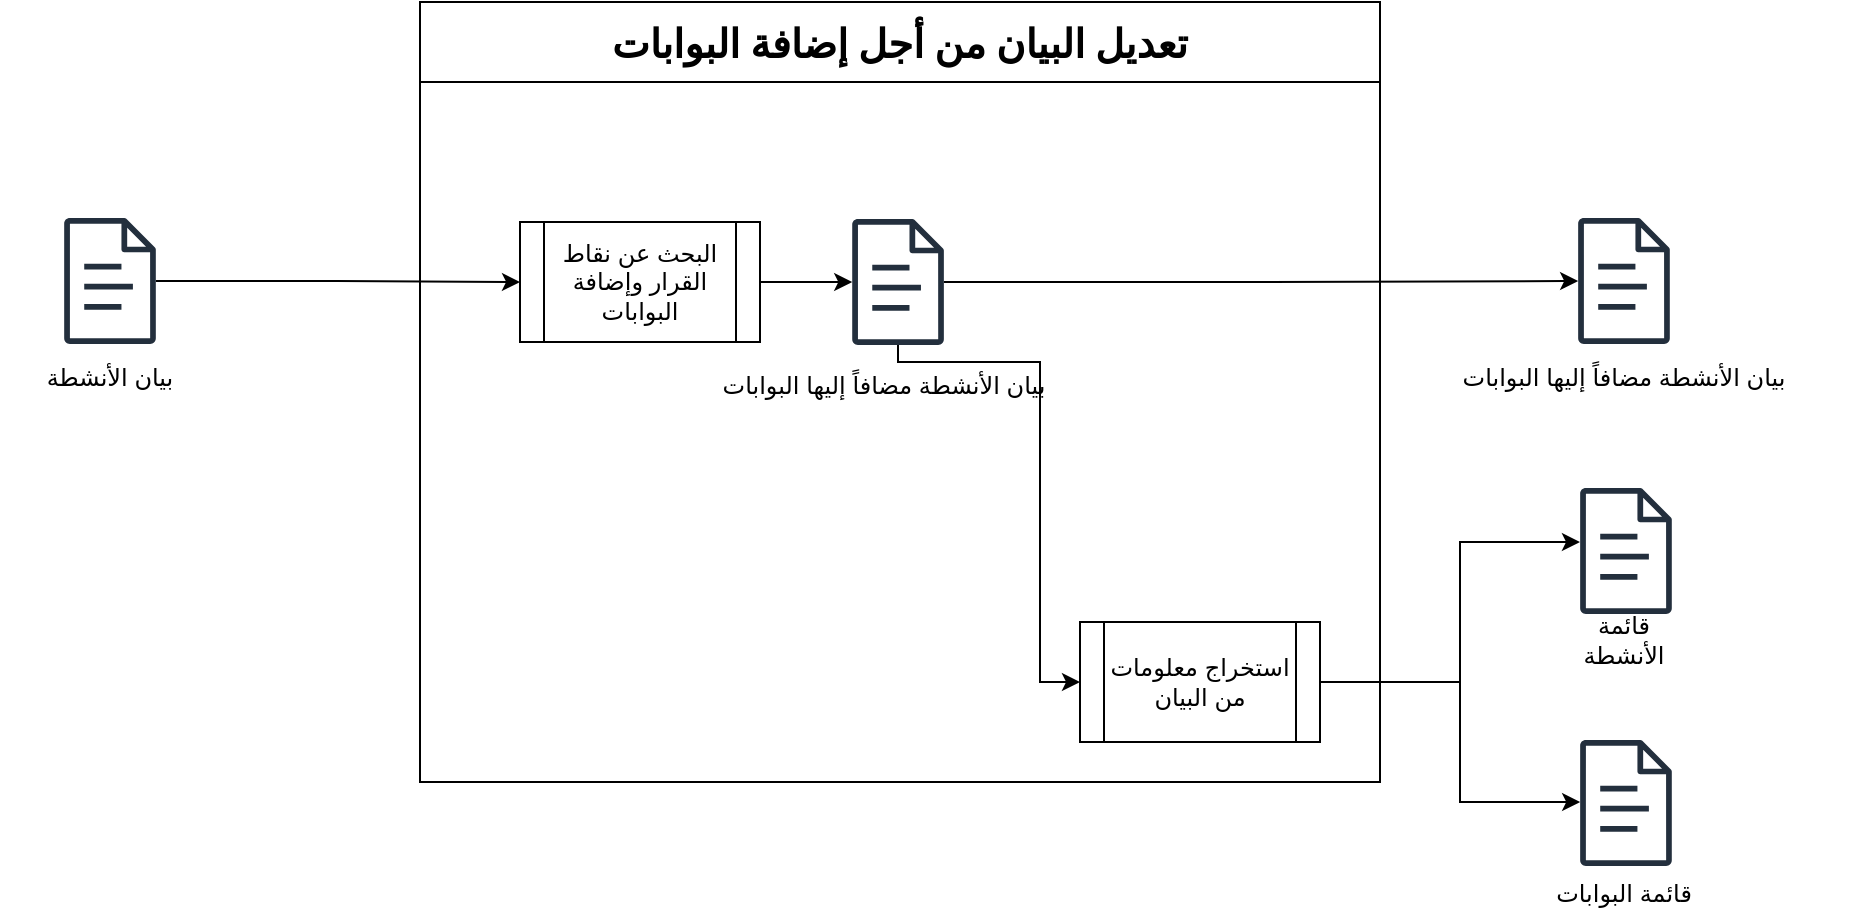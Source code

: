 <mxfile version="24.7.7">
  <diagram name="Page-1" id="B71ELN9mWleD40ZZf5l_">
    <mxGraphModel dx="1226" dy="676" grid="1" gridSize="10" guides="1" tooltips="1" connect="1" arrows="1" fold="1" page="1" pageScale="1" pageWidth="850" pageHeight="1100" math="0" shadow="0">
      <root>
        <mxCell id="0" />
        <mxCell id="1" parent="0" />
        <mxCell id="sdqvHLfYQjea37HF9o9k-1" value="" style="rounded=0;whiteSpace=wrap;html=1;fillColor=default;" parent="1" vertex="1">
          <mxGeometry x="470" y="100" width="480" height="350" as="geometry" />
        </mxCell>
        <mxCell id="sdqvHLfYQjea37HF9o9k-2" value="&lt;span style=&quot;font-size:15.0pt;&lt;br/&gt;mso-ansi-font-size:12.0pt;font-family:&amp;quot;Traditional Arabic&amp;quot;,serif;mso-ascii-font-family:&lt;br/&gt;&amp;quot;Times New Roman&amp;quot;;mso-fareast-font-family:&amp;quot;Times New Roman&amp;quot;;mso-hansi-font-family:&lt;br/&gt;&amp;quot;Times New Roman&amp;quot;;mso-ansi-language:EN-US;mso-fareast-language:EN-US;&lt;br/&gt;mso-bidi-language:AR-SY&quot; dir=&quot;RTL&quot; lang=&quot;AR-SY&quot;&gt;&lt;b&gt;تعديل البيان من أجل إضافة البوابات&lt;/b&gt;&lt;/span&gt;" style="rounded=0;whiteSpace=wrap;html=1;" parent="1" vertex="1">
          <mxGeometry x="470" y="60" width="480" height="40" as="geometry" />
        </mxCell>
        <mxCell id="sdqvHLfYQjea37HF9o9k-3" style="edgeStyle=orthogonalEdgeStyle;rounded=0;orthogonalLoop=1;jettySize=auto;html=1;entryX=0;entryY=0.5;entryDx=0;entryDy=0;" parent="1" source="sdqvHLfYQjea37HF9o9k-4" target="sdqvHLfYQjea37HF9o9k-7" edge="1">
          <mxGeometry relative="1" as="geometry" />
        </mxCell>
        <mxCell id="sdqvHLfYQjea37HF9o9k-4" value="" style="sketch=0;outlineConnect=0;fontColor=#232F3E;gradientColor=none;fillColor=#232F3D;strokeColor=none;dashed=0;verticalLabelPosition=bottom;verticalAlign=top;align=center;html=1;fontSize=12;fontStyle=0;aspect=fixed;pointerEvents=1;shape=mxgraph.aws4.document;" parent="1" vertex="1">
          <mxGeometry x="291.98" y="168" width="46.04" height="63" as="geometry" />
        </mxCell>
        <mxCell id="sdqvHLfYQjea37HF9o9k-5" value="بيان الأنشطة" style="text;html=1;align=center;verticalAlign=middle;whiteSpace=wrap;rounded=0;" parent="1" vertex="1">
          <mxGeometry x="260" y="238" width="110" height="20" as="geometry" />
        </mxCell>
        <mxCell id="sdqvHLfYQjea37HF9o9k-6" style="edgeStyle=orthogonalEdgeStyle;rounded=0;orthogonalLoop=1;jettySize=auto;html=1;" parent="1" source="sdqvHLfYQjea37HF9o9k-7" target="sdqvHLfYQjea37HF9o9k-8" edge="1">
          <mxGeometry relative="1" as="geometry" />
        </mxCell>
        <mxCell id="sdqvHLfYQjea37HF9o9k-7" value="البحث عن نقاط القرار وإضافة البوابات" style="shape=process;whiteSpace=wrap;html=1;backgroundOutline=1;" parent="1" vertex="1">
          <mxGeometry x="520" y="170" width="120" height="60" as="geometry" />
        </mxCell>
        <mxCell id="sdqvHLfYQjea37HF9o9k-12" style="edgeStyle=orthogonalEdgeStyle;rounded=0;orthogonalLoop=1;jettySize=auto;html=1;" parent="1" source="sdqvHLfYQjea37HF9o9k-8" target="sdqvHLfYQjea37HF9o9k-11" edge="1">
          <mxGeometry relative="1" as="geometry" />
        </mxCell>
        <mxCell id="sdqvHLfYQjea37HF9o9k-16" style="edgeStyle=orthogonalEdgeStyle;rounded=0;orthogonalLoop=1;jettySize=auto;html=1;entryX=0;entryY=0.5;entryDx=0;entryDy=0;" parent="1" source="sdqvHLfYQjea37HF9o9k-8" target="sdqvHLfYQjea37HF9o9k-13" edge="1">
          <mxGeometry relative="1" as="geometry">
            <Array as="points">
              <mxPoint x="709" y="240" />
              <mxPoint x="780" y="240" />
              <mxPoint x="780" y="400" />
            </Array>
          </mxGeometry>
        </mxCell>
        <mxCell id="sdqvHLfYQjea37HF9o9k-8" value="" style="sketch=0;outlineConnect=0;fontColor=#232F3E;gradientColor=none;fillColor=#232F3D;strokeColor=none;dashed=0;verticalLabelPosition=bottom;verticalAlign=top;align=center;html=1;fontSize=12;fontStyle=0;aspect=fixed;pointerEvents=1;shape=mxgraph.aws4.document;" parent="1" vertex="1">
          <mxGeometry x="686" y="168.5" width="46.04" height="63" as="geometry" />
        </mxCell>
        <mxCell id="sdqvHLfYQjea37HF9o9k-9" value="بيان الأنشطة مضافاً إليها البوابات" style="text;html=1;align=center;verticalAlign=middle;whiteSpace=wrap;rounded=0;" parent="1" vertex="1">
          <mxGeometry x="589.01" y="242" width="226.02" height="20" as="geometry" />
        </mxCell>
        <mxCell id="sdqvHLfYQjea37HF9o9k-10" value="بيان الأنشطة مضافاً إليها البوابات" style="text;html=1;align=center;verticalAlign=middle;whiteSpace=wrap;rounded=0;" parent="1" vertex="1">
          <mxGeometry x="958.98" y="238" width="226.02" height="20" as="geometry" />
        </mxCell>
        <mxCell id="sdqvHLfYQjea37HF9o9k-11" value="" style="sketch=0;outlineConnect=0;fontColor=#232F3E;gradientColor=none;fillColor=#232F3D;strokeColor=none;dashed=0;verticalLabelPosition=bottom;verticalAlign=top;align=center;html=1;fontSize=12;fontStyle=0;aspect=fixed;pointerEvents=1;shape=mxgraph.aws4.document;" parent="1" vertex="1">
          <mxGeometry x="1048.97" y="168" width="46.04" height="63" as="geometry" />
        </mxCell>
        <mxCell id="sdqvHLfYQjea37HF9o9k-21" style="edgeStyle=orthogonalEdgeStyle;rounded=0;orthogonalLoop=1;jettySize=auto;html=1;entryX=-0.002;entryY=0.429;entryDx=0;entryDy=0;entryPerimeter=0;" parent="1" edge="1" target="sdqvHLfYQjea37HF9o9k-20">
          <mxGeometry relative="1" as="geometry">
            <mxPoint x="920" y="414" as="sourcePoint" />
            <mxPoint x="1068.081" y="330.0" as="targetPoint" />
            <Array as="points">
              <mxPoint x="920" y="400" />
              <mxPoint x="990" y="400" />
              <mxPoint x="990" y="330" />
            </Array>
          </mxGeometry>
        </mxCell>
        <mxCell id="sdqvHLfYQjea37HF9o9k-22" style="edgeStyle=orthogonalEdgeStyle;rounded=0;orthogonalLoop=1;jettySize=auto;html=1;" parent="1" source="sdqvHLfYQjea37HF9o9k-13" target="sdqvHLfYQjea37HF9o9k-18" edge="1">
          <mxGeometry relative="1" as="geometry">
            <Array as="points">
              <mxPoint x="990" y="400" />
              <mxPoint x="990" y="460" />
            </Array>
          </mxGeometry>
        </mxCell>
        <mxCell id="sdqvHLfYQjea37HF9o9k-13" value="استخراج معلومات من البيان" style="shape=process;whiteSpace=wrap;html=1;backgroundOutline=1;" parent="1" vertex="1">
          <mxGeometry x="800" y="370" width="120" height="60" as="geometry" />
        </mxCell>
        <mxCell id="sdqvHLfYQjea37HF9o9k-17" value="قائمة البوابات" style="text;html=1;align=center;verticalAlign=middle;whiteSpace=wrap;rounded=0;" parent="1" vertex="1">
          <mxGeometry x="1036.99" y="496" width="70" height="20" as="geometry" />
        </mxCell>
        <mxCell id="sdqvHLfYQjea37HF9o9k-18" value="" style="sketch=0;outlineConnect=0;fontColor=#232F3E;gradientColor=none;fillColor=#232F3D;strokeColor=none;dashed=0;verticalLabelPosition=bottom;verticalAlign=top;align=center;html=1;fontSize=12;fontStyle=0;aspect=fixed;pointerEvents=1;shape=mxgraph.aws4.document;" parent="1" vertex="1">
          <mxGeometry x="1049.97" y="429" width="46.04" height="63" as="geometry" />
        </mxCell>
        <mxCell id="sdqvHLfYQjea37HF9o9k-19" value="قائمة الأنشطة" style="text;html=1;align=center;verticalAlign=middle;whiteSpace=wrap;rounded=0;" parent="1" vertex="1">
          <mxGeometry x="1036.99" y="369" width="70" height="20" as="geometry" />
        </mxCell>
        <mxCell id="sdqvHLfYQjea37HF9o9k-20" value="" style="sketch=0;outlineConnect=0;fontColor=#232F3E;gradientColor=none;fillColor=#232F3D;strokeColor=none;dashed=0;verticalLabelPosition=bottom;verticalAlign=top;align=center;html=1;fontSize=12;fontStyle=0;aspect=fixed;pointerEvents=1;shape=mxgraph.aws4.document;" parent="1" vertex="1">
          <mxGeometry x="1049.97" y="303" width="46.04" height="63" as="geometry" />
        </mxCell>
      </root>
    </mxGraphModel>
  </diagram>
</mxfile>
